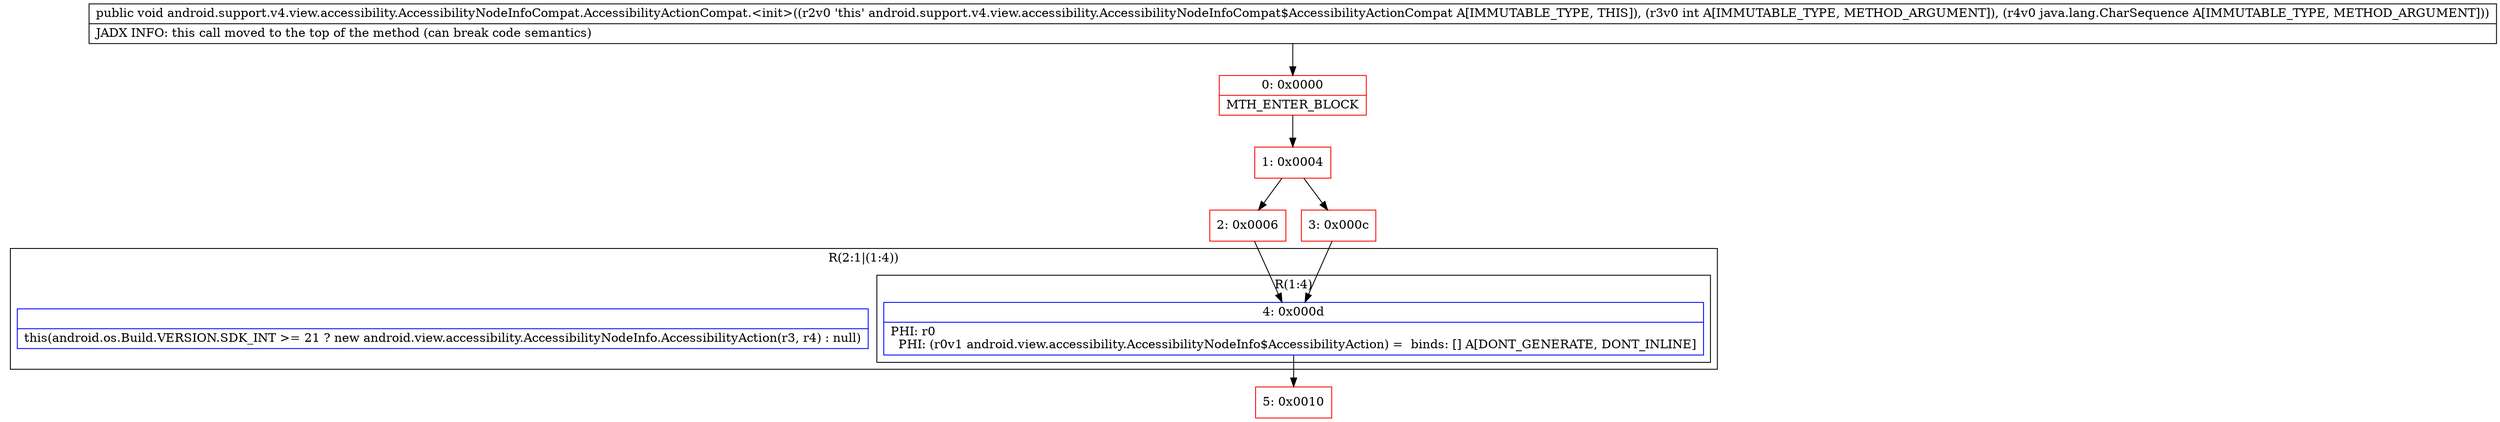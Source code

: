 digraph "CFG forandroid.support.v4.view.accessibility.AccessibilityNodeInfoCompat.AccessibilityActionCompat.\<init\>(ILjava\/lang\/CharSequence;)V" {
subgraph cluster_Region_216557617 {
label = "R(2:1|(1:4))";
node [shape=record,color=blue];
Node_InsnContainer_1749646456 [shape=record,label="{|this(android.os.Build.VERSION.SDK_INT \>= 21 ? new android.view.accessibility.AccessibilityNodeInfo.AccessibilityAction(r3, r4) : null)\l}"];
subgraph cluster_Region_2037075290 {
label = "R(1:4)";
node [shape=record,color=blue];
Node_4 [shape=record,label="{4\:\ 0x000d|PHI: r0 \l  PHI: (r0v1 android.view.accessibility.AccessibilityNodeInfo$AccessibilityAction) =  binds: [] A[DONT_GENERATE, DONT_INLINE]\l}"];
}
}
Node_0 [shape=record,color=red,label="{0\:\ 0x0000|MTH_ENTER_BLOCK\l}"];
Node_1 [shape=record,color=red,label="{1\:\ 0x0004}"];
Node_2 [shape=record,color=red,label="{2\:\ 0x0006}"];
Node_3 [shape=record,color=red,label="{3\:\ 0x000c}"];
Node_5 [shape=record,color=red,label="{5\:\ 0x0010}"];
MethodNode[shape=record,label="{public void android.support.v4.view.accessibility.AccessibilityNodeInfoCompat.AccessibilityActionCompat.\<init\>((r2v0 'this' android.support.v4.view.accessibility.AccessibilityNodeInfoCompat$AccessibilityActionCompat A[IMMUTABLE_TYPE, THIS]), (r3v0 int A[IMMUTABLE_TYPE, METHOD_ARGUMENT]), (r4v0 java.lang.CharSequence A[IMMUTABLE_TYPE, METHOD_ARGUMENT]))  | JADX INFO: this call moved to the top of the method (can break code semantics)\l}"];
MethodNode -> Node_0;
Node_4 -> Node_5;
Node_0 -> Node_1;
Node_1 -> Node_2;
Node_1 -> Node_3;
Node_2 -> Node_4;
Node_3 -> Node_4;
}

